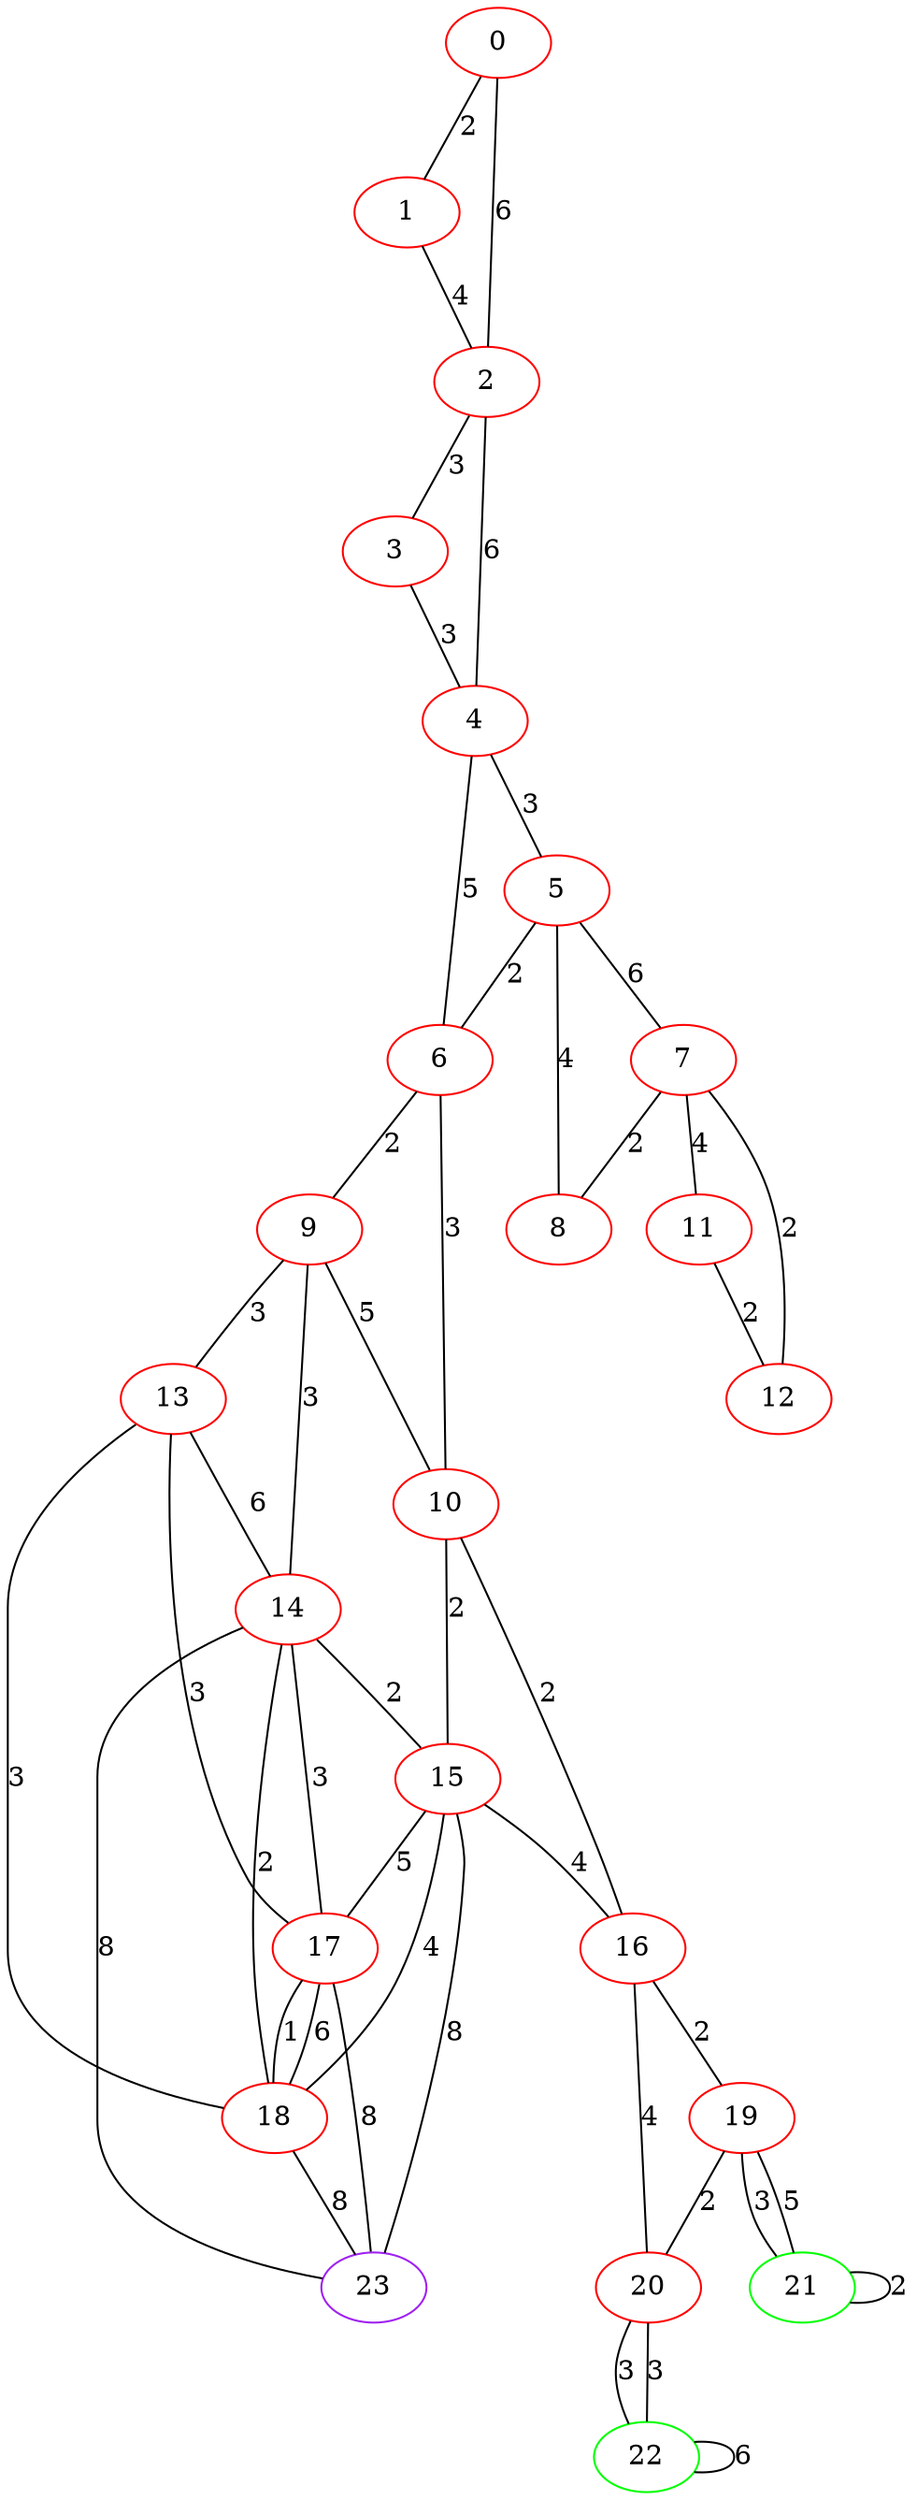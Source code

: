 graph "" {
0 [color=red, weight=1];
1 [color=red, weight=1];
2 [color=red, weight=1];
3 [color=red, weight=1];
4 [color=red, weight=1];
5 [color=red, weight=1];
6 [color=red, weight=1];
7 [color=red, weight=1];
8 [color=red, weight=1];
9 [color=red, weight=1];
10 [color=red, weight=1];
11 [color=red, weight=1];
12 [color=red, weight=1];
13 [color=red, weight=1];
14 [color=red, weight=1];
15 [color=red, weight=1];
16 [color=red, weight=1];
17 [color=red, weight=1];
18 [color=red, weight=1];
19 [color=red, weight=1];
20 [color=red, weight=1];
21 [color=green, weight=2];
22 [color=green, weight=2];
23 [color=purple, weight=4];
0 -- 1  [key=0, label=2];
0 -- 2  [key=0, label=6];
1 -- 2  [key=0, label=4];
2 -- 3  [key=0, label=3];
2 -- 4  [key=0, label=6];
3 -- 4  [key=0, label=3];
4 -- 5  [key=0, label=3];
4 -- 6  [key=0, label=5];
5 -- 8  [key=0, label=4];
5 -- 6  [key=0, label=2];
5 -- 7  [key=0, label=6];
6 -- 9  [key=0, label=2];
6 -- 10  [key=0, label=3];
7 -- 8  [key=0, label=2];
7 -- 11  [key=0, label=4];
7 -- 12  [key=0, label=2];
9 -- 10  [key=0, label=5];
9 -- 14  [key=0, label=3];
9 -- 13  [key=0, label=3];
10 -- 16  [key=0, label=2];
10 -- 15  [key=0, label=2];
11 -- 12  [key=0, label=2];
13 -- 17  [key=0, label=3];
13 -- 18  [key=0, label=3];
13 -- 14  [key=0, label=6];
14 -- 15  [key=0, label=2];
14 -- 17  [key=0, label=3];
14 -- 18  [key=0, label=2];
14 -- 23  [key=0, label=8];
15 -- 16  [key=0, label=4];
15 -- 17  [key=0, label=5];
15 -- 18  [key=0, label=4];
15 -- 23  [key=0, label=8];
16 -- 19  [key=0, label=2];
16 -- 20  [key=0, label=4];
17 -- 18  [key=0, label=6];
17 -- 18  [key=1, label=1];
17 -- 23  [key=0, label=8];
18 -- 23  [key=0, label=8];
19 -- 20  [key=0, label=2];
19 -- 21  [key=0, label=3];
19 -- 21  [key=1, label=5];
20 -- 22  [key=0, label=3];
20 -- 22  [key=1, label=3];
21 -- 21  [key=0, label=2];
22 -- 22  [key=0, label=6];
}

